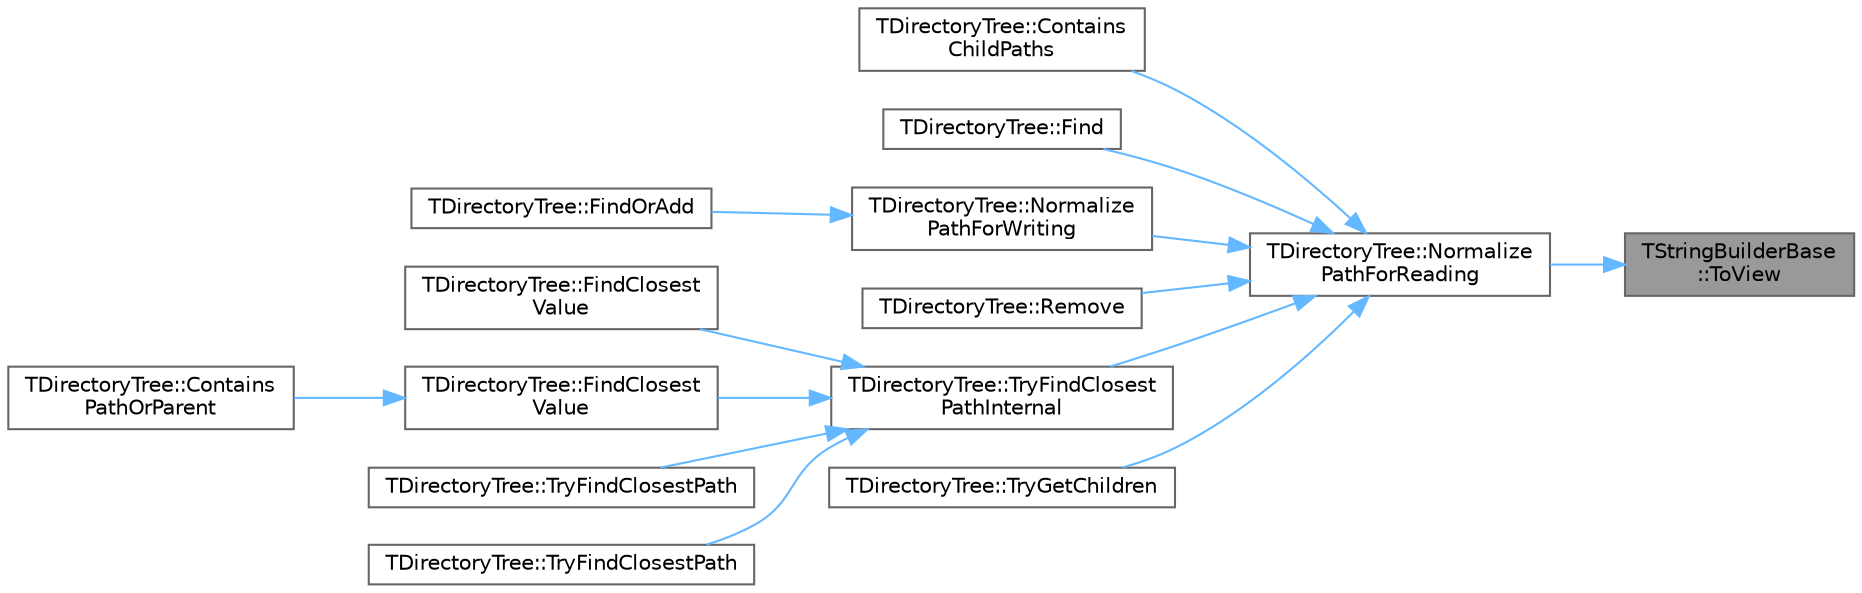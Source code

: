 digraph "TStringBuilderBase::ToView"
{
 // INTERACTIVE_SVG=YES
 // LATEX_PDF_SIZE
  bgcolor="transparent";
  edge [fontname=Helvetica,fontsize=10,labelfontname=Helvetica,labelfontsize=10];
  node [fontname=Helvetica,fontsize=10,shape=box,height=0.2,width=0.4];
  rankdir="RL";
  Node1 [id="Node000001",label="TStringBuilderBase\l::ToView",height=0.2,width=0.4,color="gray40", fillcolor="grey60", style="filled", fontcolor="black",tooltip="Returns a view of the string that is valid until the builder is mutated."];
  Node1 -> Node2 [id="edge1_Node000001_Node000002",dir="back",color="steelblue1",style="solid",tooltip=" "];
  Node2 [id="Node000002",label="TDirectoryTree::Normalize\lPathForReading",height=0.2,width=0.4,color="grey40", fillcolor="white", style="filled",URL="$df/df1/classTDirectoryTree.html#a1d7894704413ad36f5c248a3fbb807f7",tooltip=" "];
  Node2 -> Node3 [id="edge2_Node000002_Node000003",dir="back",color="steelblue1",style="solid",tooltip=" "];
  Node3 [id="Node000003",label="TDirectoryTree::Contains\lChildPaths",height=0.2,width=0.4,color="grey40", fillcolor="white", style="filled",URL="$df/df1/classTDirectoryTree.html#a69fedeb7f97d491f1f419d08158d7d9d",tooltip="Return whether any children of the given path have been added to the tree."];
  Node2 -> Node4 [id="edge3_Node000002_Node000004",dir="back",color="steelblue1",style="solid",tooltip=" "];
  Node4 [id="Node000004",label="TDirectoryTree::Find",height=0.2,width=0.4,color="grey40", fillcolor="white", style="filled",URL="$df/df1/classTDirectoryTree.html#a911620b0d219177a791eeacf9f6eec18",tooltip="Return a pointer to the Value set for the given path, or null if it does not exist."];
  Node2 -> Node5 [id="edge4_Node000002_Node000005",dir="back",color="steelblue1",style="solid",tooltip=" "];
  Node5 [id="Node000005",label="TDirectoryTree::Normalize\lPathForWriting",height=0.2,width=0.4,color="grey40", fillcolor="white", style="filled",URL="$df/df1/classTDirectoryTree.html#a3b3a5bd1d4a15e15d8162f21493c2fca",tooltip=" "];
  Node5 -> Node6 [id="edge5_Node000005_Node000006",dir="back",color="steelblue1",style="solid",tooltip=" "];
  Node6 [id="Node000006",label="TDirectoryTree::FindOrAdd",height=0.2,width=0.4,color="grey40", fillcolor="white", style="filled",URL="$df/df1/classTDirectoryTree.html#ab4a8496d0865a36c6e2e14b746ef7027",tooltip="Add a path to the tree if it does not already exist."];
  Node2 -> Node7 [id="edge6_Node000002_Node000007",dir="back",color="steelblue1",style="solid",tooltip=" "];
  Node7 [id="Node000007",label="TDirectoryTree::Remove",height=0.2,width=0.4,color="grey40", fillcolor="white", style="filled",URL="$df/df1/classTDirectoryTree.html#a0a0d9cb0bb54dcb9b054ccb2c808d9c3",tooltip="Remove a path from the tree and optionally report whether it existed."];
  Node2 -> Node8 [id="edge7_Node000002_Node000008",dir="back",color="steelblue1",style="solid",tooltip=" "];
  Node8 [id="Node000008",label="TDirectoryTree::TryFindClosest\lPathInternal",height=0.2,width=0.4,color="grey40", fillcolor="white", style="filled",URL="$df/df1/classTDirectoryTree.html#a32f47c5bcad4f696f4a63b2165ca62ef",tooltip=" "];
  Node8 -> Node9 [id="edge8_Node000008_Node000009",dir="back",color="steelblue1",style="solid",tooltip=" "];
  Node9 [id="Node000009",label="TDirectoryTree::FindClosest\lValue",height=0.2,width=0.4,color="grey40", fillcolor="white", style="filled",URL="$df/df1/classTDirectoryTree.html#a873e0cf06c13482ca723a239738416f7",tooltip="Return a pointer to the path's value if it exists, or to its closest parent path's value,..."];
  Node8 -> Node10 [id="edge9_Node000008_Node000010",dir="back",color="steelblue1",style="solid",tooltip=" "];
  Node10 [id="Node000010",label="TDirectoryTree::FindClosest\lValue",height=0.2,width=0.4,color="grey40", fillcolor="white", style="filled",URL="$df/df1/classTDirectoryTree.html#a42a69a1b727691000829ba6be0cd9f94",tooltip="Return a const pointer to the path's value if it exists, or to its closest parent path's value,..."];
  Node10 -> Node11 [id="edge10_Node000010_Node000011",dir="back",color="steelblue1",style="solid",tooltip=" "];
  Node11 [id="Node000011",label="TDirectoryTree::Contains\lPathOrParent",height=0.2,width=0.4,color="grey40", fillcolor="white", style="filled",URL="$df/df1/classTDirectoryTree.html#ae355ce1ef912d85fd29751dadc7c57eb",tooltip="Return whether the given path or any of its parent paths exist in the tree."];
  Node8 -> Node12 [id="edge11_Node000008_Node000012",dir="back",color="steelblue1",style="solid",tooltip=" "];
  Node12 [id="Node000012",label="TDirectoryTree::TryFindClosestPath",height=0.2,width=0.4,color="grey40", fillcolor="white", style="filled",URL="$df/df1/classTDirectoryTree.html#ac9d1c75440b95ead3b93e8028638071f",tooltip="Return whether the given path or any of its parent paths exist in the tree."];
  Node8 -> Node13 [id="edge12_Node000008_Node000013",dir="back",color="steelblue1",style="solid",tooltip=" "];
  Node13 [id="Node000013",label="TDirectoryTree::TryFindClosestPath",height=0.2,width=0.4,color="grey40", fillcolor="white", style="filled",URL="$df/df1/classTDirectoryTree.html#ad69ba03cd49852a0105a20af68f6be35",tooltip="Return whether the given path or any of its parent paths exist in the tree."];
  Node2 -> Node14 [id="edge13_Node000002_Node000014",dir="back",color="steelblue1",style="solid",tooltip=" "];
  Node14 [id="Node000014",label="TDirectoryTree::TryGetChildren",height=0.2,width=0.4,color="grey40", fillcolor="white", style="filled",URL="$df/df1/classTDirectoryTree.html#a55dc8905d0ed9ec4ff003872dad06fb8",tooltip="Report the children (optionally recursive or not, optionally implied or not) in the tree of a given P..."];
}
